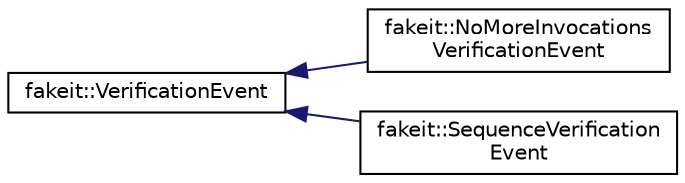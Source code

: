 digraph "Graphical Class Hierarchy"
{
  edge [fontname="Helvetica",fontsize="10",labelfontname="Helvetica",labelfontsize="10"];
  node [fontname="Helvetica",fontsize="10",shape=record];
  rankdir="LR";
  Node1 [label="fakeit::VerificationEvent",height=0.2,width=0.4,color="black", fillcolor="white", style="filled",URL="$de/d80/structfakeit_1_1VerificationEvent.html"];
  Node1 -> Node2 [dir="back",color="midnightblue",fontsize="10",style="solid",fontname="Helvetica"];
  Node2 [label="fakeit::NoMoreInvocations\lVerificationEvent",height=0.2,width=0.4,color="black", fillcolor="white", style="filled",URL="$d0/d3f/structfakeit_1_1NoMoreInvocationsVerificationEvent.html"];
  Node1 -> Node3 [dir="back",color="midnightblue",fontsize="10",style="solid",fontname="Helvetica"];
  Node3 [label="fakeit::SequenceVerification\lEvent",height=0.2,width=0.4,color="black", fillcolor="white", style="filled",URL="$de/d4f/structfakeit_1_1SequenceVerificationEvent.html"];
}
